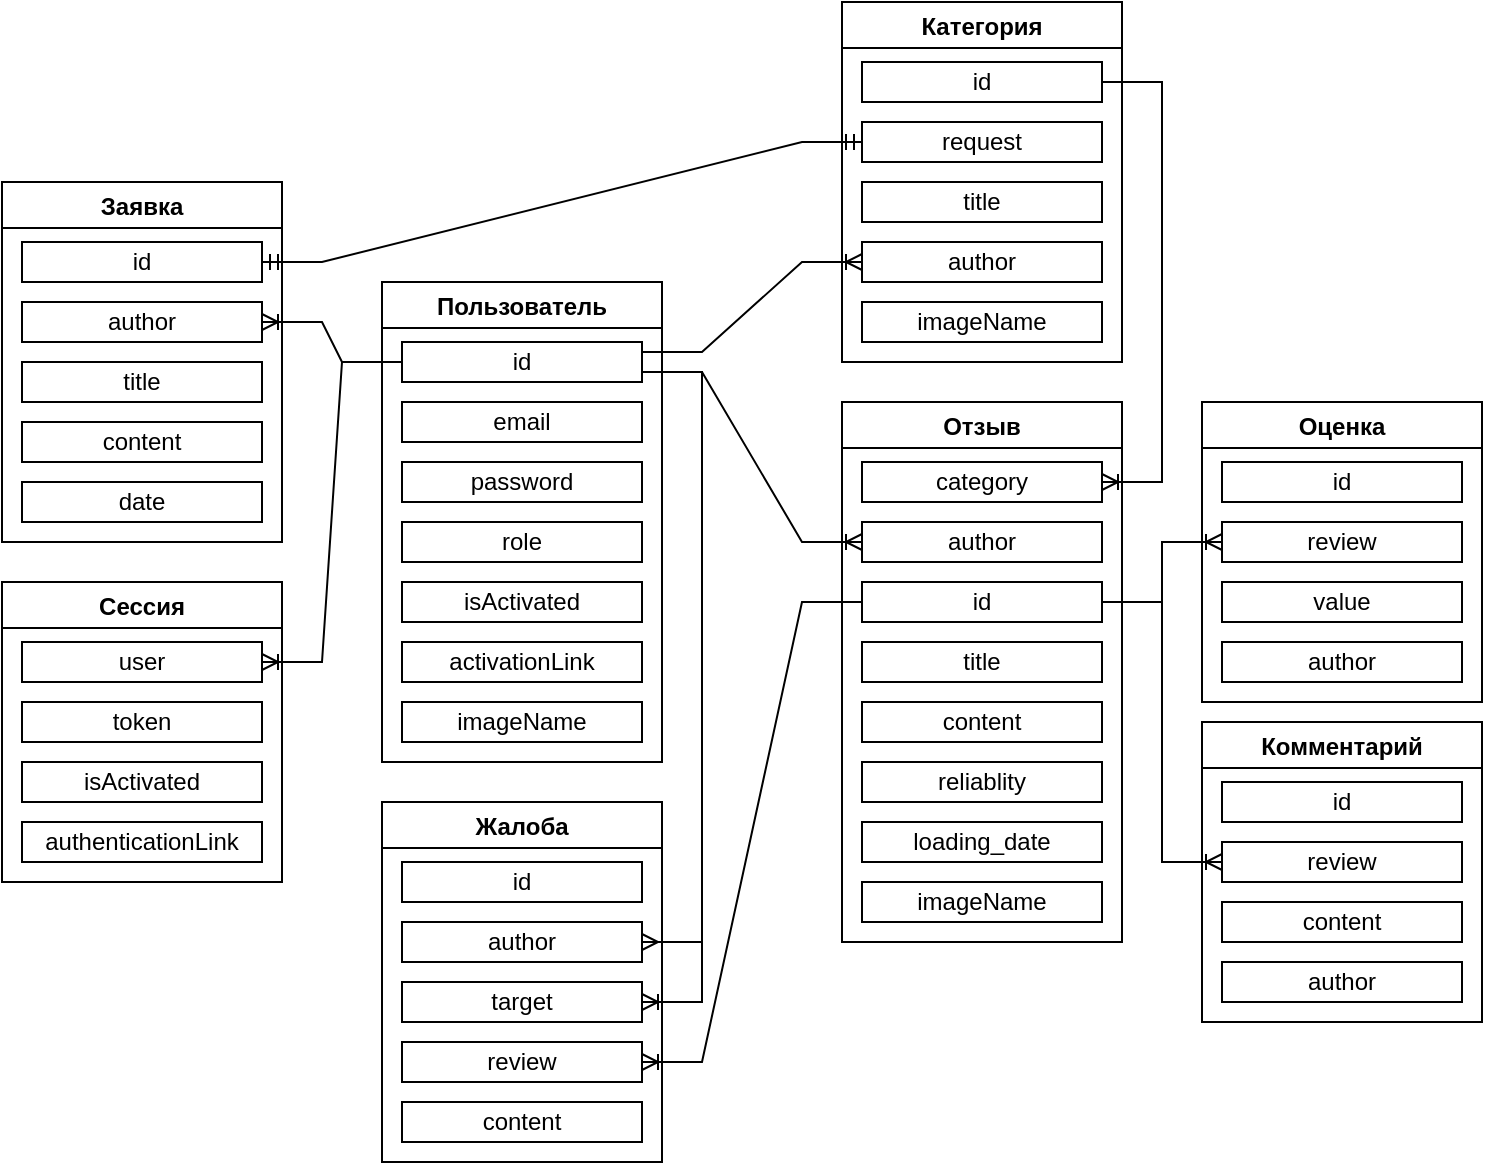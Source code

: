 <mxfile version="16.0.2" type="device"><diagram id="n_JorQcAJLhymJRKSmBT" name="Страница 1"><mxGraphModel dx="1102" dy="865" grid="0" gridSize="10" guides="1" tooltips="1" connect="1" arrows="1" fold="1" page="1" pageScale="1" pageWidth="1100" pageHeight="850" math="0" shadow="0"><root><mxCell id="0"/><mxCell id="1" parent="0"/><mxCell id="TqSZEtV2I1fovcKVodxG-16" value="Сессия" style="swimlane;" parent="1" vertex="1"><mxGeometry x="130" y="480" width="140" height="150" as="geometry"><mxRectangle x="480" y="90" width="90" height="23" as="alternateBounds"/></mxGeometry></mxCell><mxCell id="TqSZEtV2I1fovcKVodxG-1" value="user" style="rounded=0;whiteSpace=wrap;html=1;" parent="TqSZEtV2I1fovcKVodxG-16" vertex="1"><mxGeometry x="10" y="30" width="120" height="20" as="geometry"/></mxCell><mxCell id="TqSZEtV2I1fovcKVodxG-18" value="token" style="rounded=0;whiteSpace=wrap;html=1;" parent="TqSZEtV2I1fovcKVodxG-16" vertex="1"><mxGeometry x="10" y="60" width="120" height="20" as="geometry"/></mxCell><mxCell id="TqSZEtV2I1fovcKVodxG-19" value="isActivated" style="rounded=0;whiteSpace=wrap;html=1;" parent="TqSZEtV2I1fovcKVodxG-16" vertex="1"><mxGeometry x="10" y="90" width="120" height="20" as="geometry"/></mxCell><mxCell id="TqSZEtV2I1fovcKVodxG-20" value="authenticationLink" style="rounded=0;whiteSpace=wrap;html=1;" parent="TqSZEtV2I1fovcKVodxG-16" vertex="1"><mxGeometry x="10" y="120" width="120" height="20" as="geometry"/></mxCell><mxCell id="TqSZEtV2I1fovcKVodxG-21" value="Пользователь" style="swimlane;" parent="1" vertex="1"><mxGeometry x="320" y="330" width="140" height="240" as="geometry"><mxRectangle x="480" y="90" width="90" height="23" as="alternateBounds"/></mxGeometry></mxCell><mxCell id="TqSZEtV2I1fovcKVodxG-22" value="id" style="rounded=0;whiteSpace=wrap;html=1;" parent="TqSZEtV2I1fovcKVodxG-21" vertex="1"><mxGeometry x="10" y="30" width="120" height="20" as="geometry"/></mxCell><mxCell id="TqSZEtV2I1fovcKVodxG-23" value="email" style="rounded=0;whiteSpace=wrap;html=1;" parent="TqSZEtV2I1fovcKVodxG-21" vertex="1"><mxGeometry x="10" y="60" width="120" height="20" as="geometry"/></mxCell><mxCell id="TqSZEtV2I1fovcKVodxG-24" value="password" style="rounded=0;whiteSpace=wrap;html=1;" parent="TqSZEtV2I1fovcKVodxG-21" vertex="1"><mxGeometry x="10" y="90" width="120" height="20" as="geometry"/></mxCell><mxCell id="TqSZEtV2I1fovcKVodxG-25" value="isActivated" style="rounded=0;whiteSpace=wrap;html=1;" parent="TqSZEtV2I1fovcKVodxG-21" vertex="1"><mxGeometry x="10" y="150" width="120" height="20" as="geometry"/></mxCell><mxCell id="TqSZEtV2I1fovcKVodxG-28" value="activationLink" style="rounded=0;whiteSpace=wrap;html=1;" parent="TqSZEtV2I1fovcKVodxG-21" vertex="1"><mxGeometry x="10" y="180" width="120" height="20" as="geometry"/></mxCell><mxCell id="TqSZEtV2I1fovcKVodxG-61" value="role" style="rounded=0;whiteSpace=wrap;html=1;" parent="TqSZEtV2I1fovcKVodxG-21" vertex="1"><mxGeometry x="10" y="120" width="120" height="20" as="geometry"/></mxCell><mxCell id="6U0yKICu9O3kgRbV-8PM-2" value="imageName" style="rounded=0;whiteSpace=wrap;html=1;" parent="TqSZEtV2I1fovcKVodxG-21" vertex="1"><mxGeometry x="10" y="210" width="120" height="20" as="geometry"/></mxCell><mxCell id="TqSZEtV2I1fovcKVodxG-27" value="" style="edgeStyle=entityRelationEdgeStyle;fontSize=12;html=1;endArrow=ERoneToMany;rounded=0;exitX=0;exitY=0.5;exitDx=0;exitDy=0;entryX=1;entryY=0.5;entryDx=0;entryDy=0;" parent="1" source="TqSZEtV2I1fovcKVodxG-22" target="TqSZEtV2I1fovcKVodxG-1" edge="1"><mxGeometry width="100" height="100" relative="1" as="geometry"><mxPoint x="270" y="590" as="sourcePoint"/><mxPoint x="370" y="490" as="targetPoint"/></mxGeometry></mxCell><mxCell id="TqSZEtV2I1fovcKVodxG-29" value="Отзыв" style="swimlane;" parent="1" vertex="1"><mxGeometry x="550" y="390" width="140" height="270" as="geometry"><mxRectangle x="480" y="90" width="90" height="23" as="alternateBounds"/></mxGeometry></mxCell><mxCell id="TqSZEtV2I1fovcKVodxG-31" value="author" style="rounded=0;whiteSpace=wrap;html=1;" parent="TqSZEtV2I1fovcKVodxG-29" vertex="1"><mxGeometry x="10" y="60" width="120" height="20" as="geometry"/></mxCell><mxCell id="TqSZEtV2I1fovcKVodxG-32" value="title" style="rounded=0;whiteSpace=wrap;html=1;" parent="TqSZEtV2I1fovcKVodxG-29" vertex="1"><mxGeometry x="10" y="120" width="120" height="20" as="geometry"/></mxCell><mxCell id="TqSZEtV2I1fovcKVodxG-33" value="content" style="rounded=0;whiteSpace=wrap;html=1;" parent="TqSZEtV2I1fovcKVodxG-29" vertex="1"><mxGeometry x="10" y="150" width="120" height="20" as="geometry"/></mxCell><mxCell id="TqSZEtV2I1fovcKVodxG-30" value="id" style="rounded=0;whiteSpace=wrap;html=1;" parent="TqSZEtV2I1fovcKVodxG-29" vertex="1"><mxGeometry x="10" y="90" width="120" height="20" as="geometry"/></mxCell><mxCell id="TqSZEtV2I1fovcKVodxG-92" value="category" style="rounded=0;whiteSpace=wrap;html=1;" parent="TqSZEtV2I1fovcKVodxG-29" vertex="1"><mxGeometry x="10" y="30" width="120" height="20" as="geometry"/></mxCell><mxCell id="TqSZEtV2I1fovcKVodxG-36" value="reliablity" style="rounded=0;whiteSpace=wrap;html=1;" parent="TqSZEtV2I1fovcKVodxG-29" vertex="1"><mxGeometry x="10" y="180" width="120" height="20" as="geometry"/></mxCell><mxCell id="TqSZEtV2I1fovcKVodxG-53" value="loading_date" style="rounded=0;whiteSpace=wrap;html=1;" parent="TqSZEtV2I1fovcKVodxG-29" vertex="1"><mxGeometry x="10" y="210" width="120" height="20" as="geometry"/></mxCell><mxCell id="6U0yKICu9O3kgRbV-8PM-3" value="imageName" style="rounded=0;whiteSpace=wrap;html=1;" parent="TqSZEtV2I1fovcKVodxG-29" vertex="1"><mxGeometry x="10" y="240" width="120" height="20" as="geometry"/></mxCell><mxCell id="TqSZEtV2I1fovcKVodxG-35" value="" style="edgeStyle=entityRelationEdgeStyle;fontSize=12;html=1;endArrow=ERoneToMany;rounded=0;exitX=1;exitY=0.75;exitDx=0;exitDy=0;entryX=0;entryY=0.5;entryDx=0;entryDy=0;" parent="1" source="TqSZEtV2I1fovcKVodxG-22" target="TqSZEtV2I1fovcKVodxG-31" edge="1"><mxGeometry width="100" height="100" relative="1" as="geometry"><mxPoint x="320" y="490.0" as="sourcePoint"/><mxPoint x="300" y="510" as="targetPoint"/></mxGeometry></mxCell><mxCell id="TqSZEtV2I1fovcKVodxG-45" value="Оценка" style="swimlane;" parent="1" vertex="1"><mxGeometry x="730" y="390" width="140" height="150" as="geometry"><mxRectangle x="480" y="90" width="90" height="23" as="alternateBounds"/></mxGeometry></mxCell><mxCell id="TqSZEtV2I1fovcKVodxG-46" value="id" style="rounded=0;whiteSpace=wrap;html=1;" parent="TqSZEtV2I1fovcKVodxG-45" vertex="1"><mxGeometry x="10" y="30" width="120" height="20" as="geometry"/></mxCell><mxCell id="TqSZEtV2I1fovcKVodxG-47" value="review" style="rounded=0;whiteSpace=wrap;html=1;" parent="TqSZEtV2I1fovcKVodxG-45" vertex="1"><mxGeometry x="10" y="60" width="120" height="20" as="geometry"/></mxCell><mxCell id="TqSZEtV2I1fovcKVodxG-48" value="author" style="rounded=0;whiteSpace=wrap;html=1;" parent="TqSZEtV2I1fovcKVodxG-45" vertex="1"><mxGeometry x="10" y="120" width="120" height="20" as="geometry"/></mxCell><mxCell id="TqSZEtV2I1fovcKVodxG-50" value="value" style="rounded=0;whiteSpace=wrap;html=1;" parent="TqSZEtV2I1fovcKVodxG-45" vertex="1"><mxGeometry x="10" y="90" width="120" height="20" as="geometry"/></mxCell><mxCell id="TqSZEtV2I1fovcKVodxG-52" value="" style="edgeStyle=entityRelationEdgeStyle;fontSize=12;html=1;endArrow=ERoneToMany;rounded=0;exitX=1;exitY=0.5;exitDx=0;exitDy=0;entryX=0;entryY=0.5;entryDx=0;entryDy=0;" parent="1" source="TqSZEtV2I1fovcKVodxG-30" target="TqSZEtV2I1fovcKVodxG-47" edge="1"><mxGeometry width="100" height="100" relative="1" as="geometry"><mxPoint x="830" y="590.0" as="sourcePoint"/><mxPoint x="950" y="570.0" as="targetPoint"/></mxGeometry></mxCell><mxCell id="TqSZEtV2I1fovcKVodxG-54" value="Комментарий" style="swimlane;" parent="1" vertex="1"><mxGeometry x="730" y="550" width="140" height="150" as="geometry"><mxRectangle x="480" y="90" width="90" height="23" as="alternateBounds"/></mxGeometry></mxCell><mxCell id="TqSZEtV2I1fovcKVodxG-55" value="id" style="rounded=0;whiteSpace=wrap;html=1;" parent="TqSZEtV2I1fovcKVodxG-54" vertex="1"><mxGeometry x="10" y="30" width="120" height="20" as="geometry"/></mxCell><mxCell id="TqSZEtV2I1fovcKVodxG-56" value="review" style="rounded=0;whiteSpace=wrap;html=1;" parent="TqSZEtV2I1fovcKVodxG-54" vertex="1"><mxGeometry x="10" y="60" width="120" height="20" as="geometry"/></mxCell><mxCell id="TqSZEtV2I1fovcKVodxG-57" value="author" style="rounded=0;whiteSpace=wrap;html=1;" parent="TqSZEtV2I1fovcKVodxG-54" vertex="1"><mxGeometry x="10" y="120" width="120" height="20" as="geometry"/></mxCell><mxCell id="TqSZEtV2I1fovcKVodxG-58" value="content" style="rounded=0;whiteSpace=wrap;html=1;" parent="TqSZEtV2I1fovcKVodxG-54" vertex="1"><mxGeometry x="10" y="90" width="120" height="20" as="geometry"/></mxCell><mxCell id="TqSZEtV2I1fovcKVodxG-59" value="" style="edgeStyle=entityRelationEdgeStyle;fontSize=12;html=1;endArrow=ERoneToMany;rounded=0;exitX=1;exitY=0.5;exitDx=0;exitDy=0;entryX=0;entryY=0.5;entryDx=0;entryDy=0;" parent="1" source="TqSZEtV2I1fovcKVodxG-30" target="TqSZEtV2I1fovcKVodxG-56" edge="1"><mxGeometry width="100" height="100" relative="1" as="geometry"><mxPoint x="680" y="440.0" as="sourcePoint"/><mxPoint x="790" y="380" as="targetPoint"/></mxGeometry></mxCell><mxCell id="TqSZEtV2I1fovcKVodxG-62" value="Заявка" style="swimlane;" parent="1" vertex="1"><mxGeometry x="130" y="280" width="140" height="180" as="geometry"><mxRectangle x="480" y="90" width="90" height="23" as="alternateBounds"/></mxGeometry></mxCell><mxCell id="TqSZEtV2I1fovcKVodxG-63" value="id" style="rounded=0;whiteSpace=wrap;html=1;" parent="TqSZEtV2I1fovcKVodxG-62" vertex="1"><mxGeometry x="10" y="30" width="120" height="20" as="geometry"/></mxCell><mxCell id="TqSZEtV2I1fovcKVodxG-64" value="author" style="rounded=0;whiteSpace=wrap;html=1;" parent="TqSZEtV2I1fovcKVodxG-62" vertex="1"><mxGeometry x="10" y="60" width="120" height="20" as="geometry"/></mxCell><mxCell id="TqSZEtV2I1fovcKVodxG-65" value="title" style="rounded=0;whiteSpace=wrap;html=1;" parent="TqSZEtV2I1fovcKVodxG-62" vertex="1"><mxGeometry x="10" y="90" width="120" height="20" as="geometry"/></mxCell><mxCell id="TqSZEtV2I1fovcKVodxG-66" value="content" style="rounded=0;whiteSpace=wrap;html=1;" parent="TqSZEtV2I1fovcKVodxG-62" vertex="1"><mxGeometry x="10" y="120" width="120" height="20" as="geometry"/></mxCell><mxCell id="jwKPEt-RYhtvEmQKkcF9-1" value="date" style="rounded=0;whiteSpace=wrap;html=1;" parent="TqSZEtV2I1fovcKVodxG-62" vertex="1"><mxGeometry x="10" y="150" width="120" height="20" as="geometry"/></mxCell><mxCell id="TqSZEtV2I1fovcKVodxG-70" value="" style="edgeStyle=entityRelationEdgeStyle;fontSize=12;html=1;endArrow=ERoneToMany;rounded=0;entryX=1;entryY=0.5;entryDx=0;entryDy=0;exitX=0;exitY=0.5;exitDx=0;exitDy=0;" parent="1" source="TqSZEtV2I1fovcKVodxG-22" target="TqSZEtV2I1fovcKVodxG-64" edge="1"><mxGeometry width="100" height="100" relative="1" as="geometry"><mxPoint x="310" y="760" as="sourcePoint"/><mxPoint x="420" y="780.0" as="targetPoint"/></mxGeometry></mxCell><mxCell id="TqSZEtV2I1fovcKVodxG-71" value="Жалоба" style="swimlane;" parent="1" vertex="1"><mxGeometry x="320" y="590" width="140" height="180" as="geometry"><mxRectangle x="480" y="90" width="90" height="23" as="alternateBounds"/></mxGeometry></mxCell><mxCell id="TqSZEtV2I1fovcKVodxG-72" value="id" style="rounded=0;whiteSpace=wrap;html=1;" parent="TqSZEtV2I1fovcKVodxG-71" vertex="1"><mxGeometry x="10" y="30" width="120" height="20" as="geometry"/></mxCell><mxCell id="TqSZEtV2I1fovcKVodxG-73" value="author" style="rounded=0;whiteSpace=wrap;html=1;" parent="TqSZEtV2I1fovcKVodxG-71" vertex="1"><mxGeometry x="10" y="60" width="120" height="20" as="geometry"/></mxCell><mxCell id="TqSZEtV2I1fovcKVodxG-74" value="target" style="rounded=0;whiteSpace=wrap;html=1;" parent="TqSZEtV2I1fovcKVodxG-71" vertex="1"><mxGeometry x="10" y="90" width="120" height="20" as="geometry"/></mxCell><mxCell id="TqSZEtV2I1fovcKVodxG-75" value="review" style="rounded=0;whiteSpace=wrap;html=1;" parent="TqSZEtV2I1fovcKVodxG-71" vertex="1"><mxGeometry x="10" y="120" width="120" height="20" as="geometry"/></mxCell><mxCell id="TqSZEtV2I1fovcKVodxG-81" value="content" style="rounded=0;whiteSpace=wrap;html=1;" parent="TqSZEtV2I1fovcKVodxG-71" vertex="1"><mxGeometry x="10" y="150" width="120" height="20" as="geometry"/></mxCell><mxCell id="TqSZEtV2I1fovcKVodxG-77" value="" style="edgeStyle=entityRelationEdgeStyle;fontSize=12;html=1;endArrow=ERoneToMany;rounded=0;exitX=0;exitY=0.5;exitDx=0;exitDy=0;entryX=1;entryY=0.5;entryDx=0;entryDy=0;" parent="1" source="TqSZEtV2I1fovcKVodxG-30" target="TqSZEtV2I1fovcKVodxG-75" edge="1"><mxGeometry width="100" height="100" relative="1" as="geometry"><mxPoint x="190" y="780" as="sourcePoint"/><mxPoint x="160" y="630" as="targetPoint"/></mxGeometry></mxCell><mxCell id="TqSZEtV2I1fovcKVodxG-79" value="" style="edgeStyle=entityRelationEdgeStyle;fontSize=12;html=1;endArrow=ERmany;rounded=0;entryX=1;entryY=0.5;entryDx=0;entryDy=0;exitX=1;exitY=0.75;exitDx=0;exitDy=0;" parent="1" source="TqSZEtV2I1fovcKVodxG-22" target="TqSZEtV2I1fovcKVodxG-73" edge="1"><mxGeometry width="100" height="100" relative="1" as="geometry"><mxPoint x="310" y="910" as="sourcePoint"/><mxPoint x="160" y="810" as="targetPoint"/></mxGeometry></mxCell><mxCell id="TqSZEtV2I1fovcKVodxG-80" value="" style="edgeStyle=entityRelationEdgeStyle;fontSize=12;html=1;endArrow=ERoneToMany;rounded=0;exitX=1;exitY=0.75;exitDx=0;exitDy=0;entryX=1;entryY=0.5;entryDx=0;entryDy=0;" parent="1" source="TqSZEtV2I1fovcKVodxG-22" target="TqSZEtV2I1fovcKVodxG-74" edge="1"><mxGeometry width="100" height="100" relative="1" as="geometry"><mxPoint x="350" y="970" as="sourcePoint"/><mxPoint x="450" y="870" as="targetPoint"/></mxGeometry></mxCell><mxCell id="TqSZEtV2I1fovcKVodxG-82" value="Категория" style="swimlane;" parent="1" vertex="1"><mxGeometry x="550" y="190" width="140" height="180" as="geometry"><mxRectangle x="480" y="90" width="90" height="23" as="alternateBounds"/></mxGeometry></mxCell><mxCell id="TqSZEtV2I1fovcKVodxG-83" value="id" style="rounded=0;whiteSpace=wrap;html=1;" parent="TqSZEtV2I1fovcKVodxG-82" vertex="1"><mxGeometry x="10" y="30" width="120" height="20" as="geometry"/></mxCell><mxCell id="TqSZEtV2I1fovcKVodxG-84" value="author" style="rounded=0;whiteSpace=wrap;html=1;" parent="TqSZEtV2I1fovcKVodxG-82" vertex="1"><mxGeometry x="10" y="120" width="120" height="20" as="geometry"/></mxCell><mxCell id="TqSZEtV2I1fovcKVodxG-85" value="title" style="rounded=0;whiteSpace=wrap;html=1;" parent="TqSZEtV2I1fovcKVodxG-82" vertex="1"><mxGeometry x="10" y="90" width="120" height="20" as="geometry"/></mxCell><mxCell id="TqSZEtV2I1fovcKVodxG-96" value="request" style="rounded=0;whiteSpace=wrap;html=1;" parent="TqSZEtV2I1fovcKVodxG-82" vertex="1"><mxGeometry x="10" y="60" width="120" height="20" as="geometry"/></mxCell><mxCell id="6U0yKICu9O3kgRbV-8PM-5" value="imageName" style="rounded=0;whiteSpace=wrap;html=1;" parent="TqSZEtV2I1fovcKVodxG-82" vertex="1"><mxGeometry x="10" y="150" width="120" height="20" as="geometry"/></mxCell><mxCell id="TqSZEtV2I1fovcKVodxG-93" value="" style="edgeStyle=entityRelationEdgeStyle;fontSize=12;html=1;endArrow=ERoneToMany;rounded=0;exitX=1;exitY=0.5;exitDx=0;exitDy=0;entryX=1;entryY=0.5;entryDx=0;entryDy=0;" parent="1" source="TqSZEtV2I1fovcKVodxG-83" target="TqSZEtV2I1fovcKVodxG-92" edge="1"><mxGeometry width="100" height="100" relative="1" as="geometry"><mxPoint x="520" y="430" as="sourcePoint"/><mxPoint x="620" y="330" as="targetPoint"/></mxGeometry></mxCell><mxCell id="TqSZEtV2I1fovcKVodxG-94" value="" style="edgeStyle=entityRelationEdgeStyle;fontSize=12;html=1;endArrow=ERoneToMany;startArrow=none;rounded=0;entryX=0;entryY=0.5;entryDx=0;entryDy=0;exitX=1;exitY=0.25;exitDx=0;exitDy=0;endFill=0;startFill=0;" parent="1" source="TqSZEtV2I1fovcKVodxG-22" target="TqSZEtV2I1fovcKVodxG-84" edge="1"><mxGeometry width="100" height="100" relative="1" as="geometry"><mxPoint x="370" y="280" as="sourcePoint"/><mxPoint x="470" y="180" as="targetPoint"/></mxGeometry></mxCell><mxCell id="jwKPEt-RYhtvEmQKkcF9-2" value="" style="edgeStyle=entityRelationEdgeStyle;fontSize=12;html=1;endArrow=ERmandOne;startArrow=ERmandOne;rounded=0;exitX=1;exitY=0.5;exitDx=0;exitDy=0;entryX=0;entryY=0.5;entryDx=0;entryDy=0;" parent="1" source="TqSZEtV2I1fovcKVodxG-63" target="TqSZEtV2I1fovcKVodxG-96" edge="1"><mxGeometry width="100" height="100" relative="1" as="geometry"><mxPoint x="460" y="405.0" as="sourcePoint"/><mxPoint x="330" y="320" as="targetPoint"/></mxGeometry></mxCell></root></mxGraphModel></diagram></mxfile>